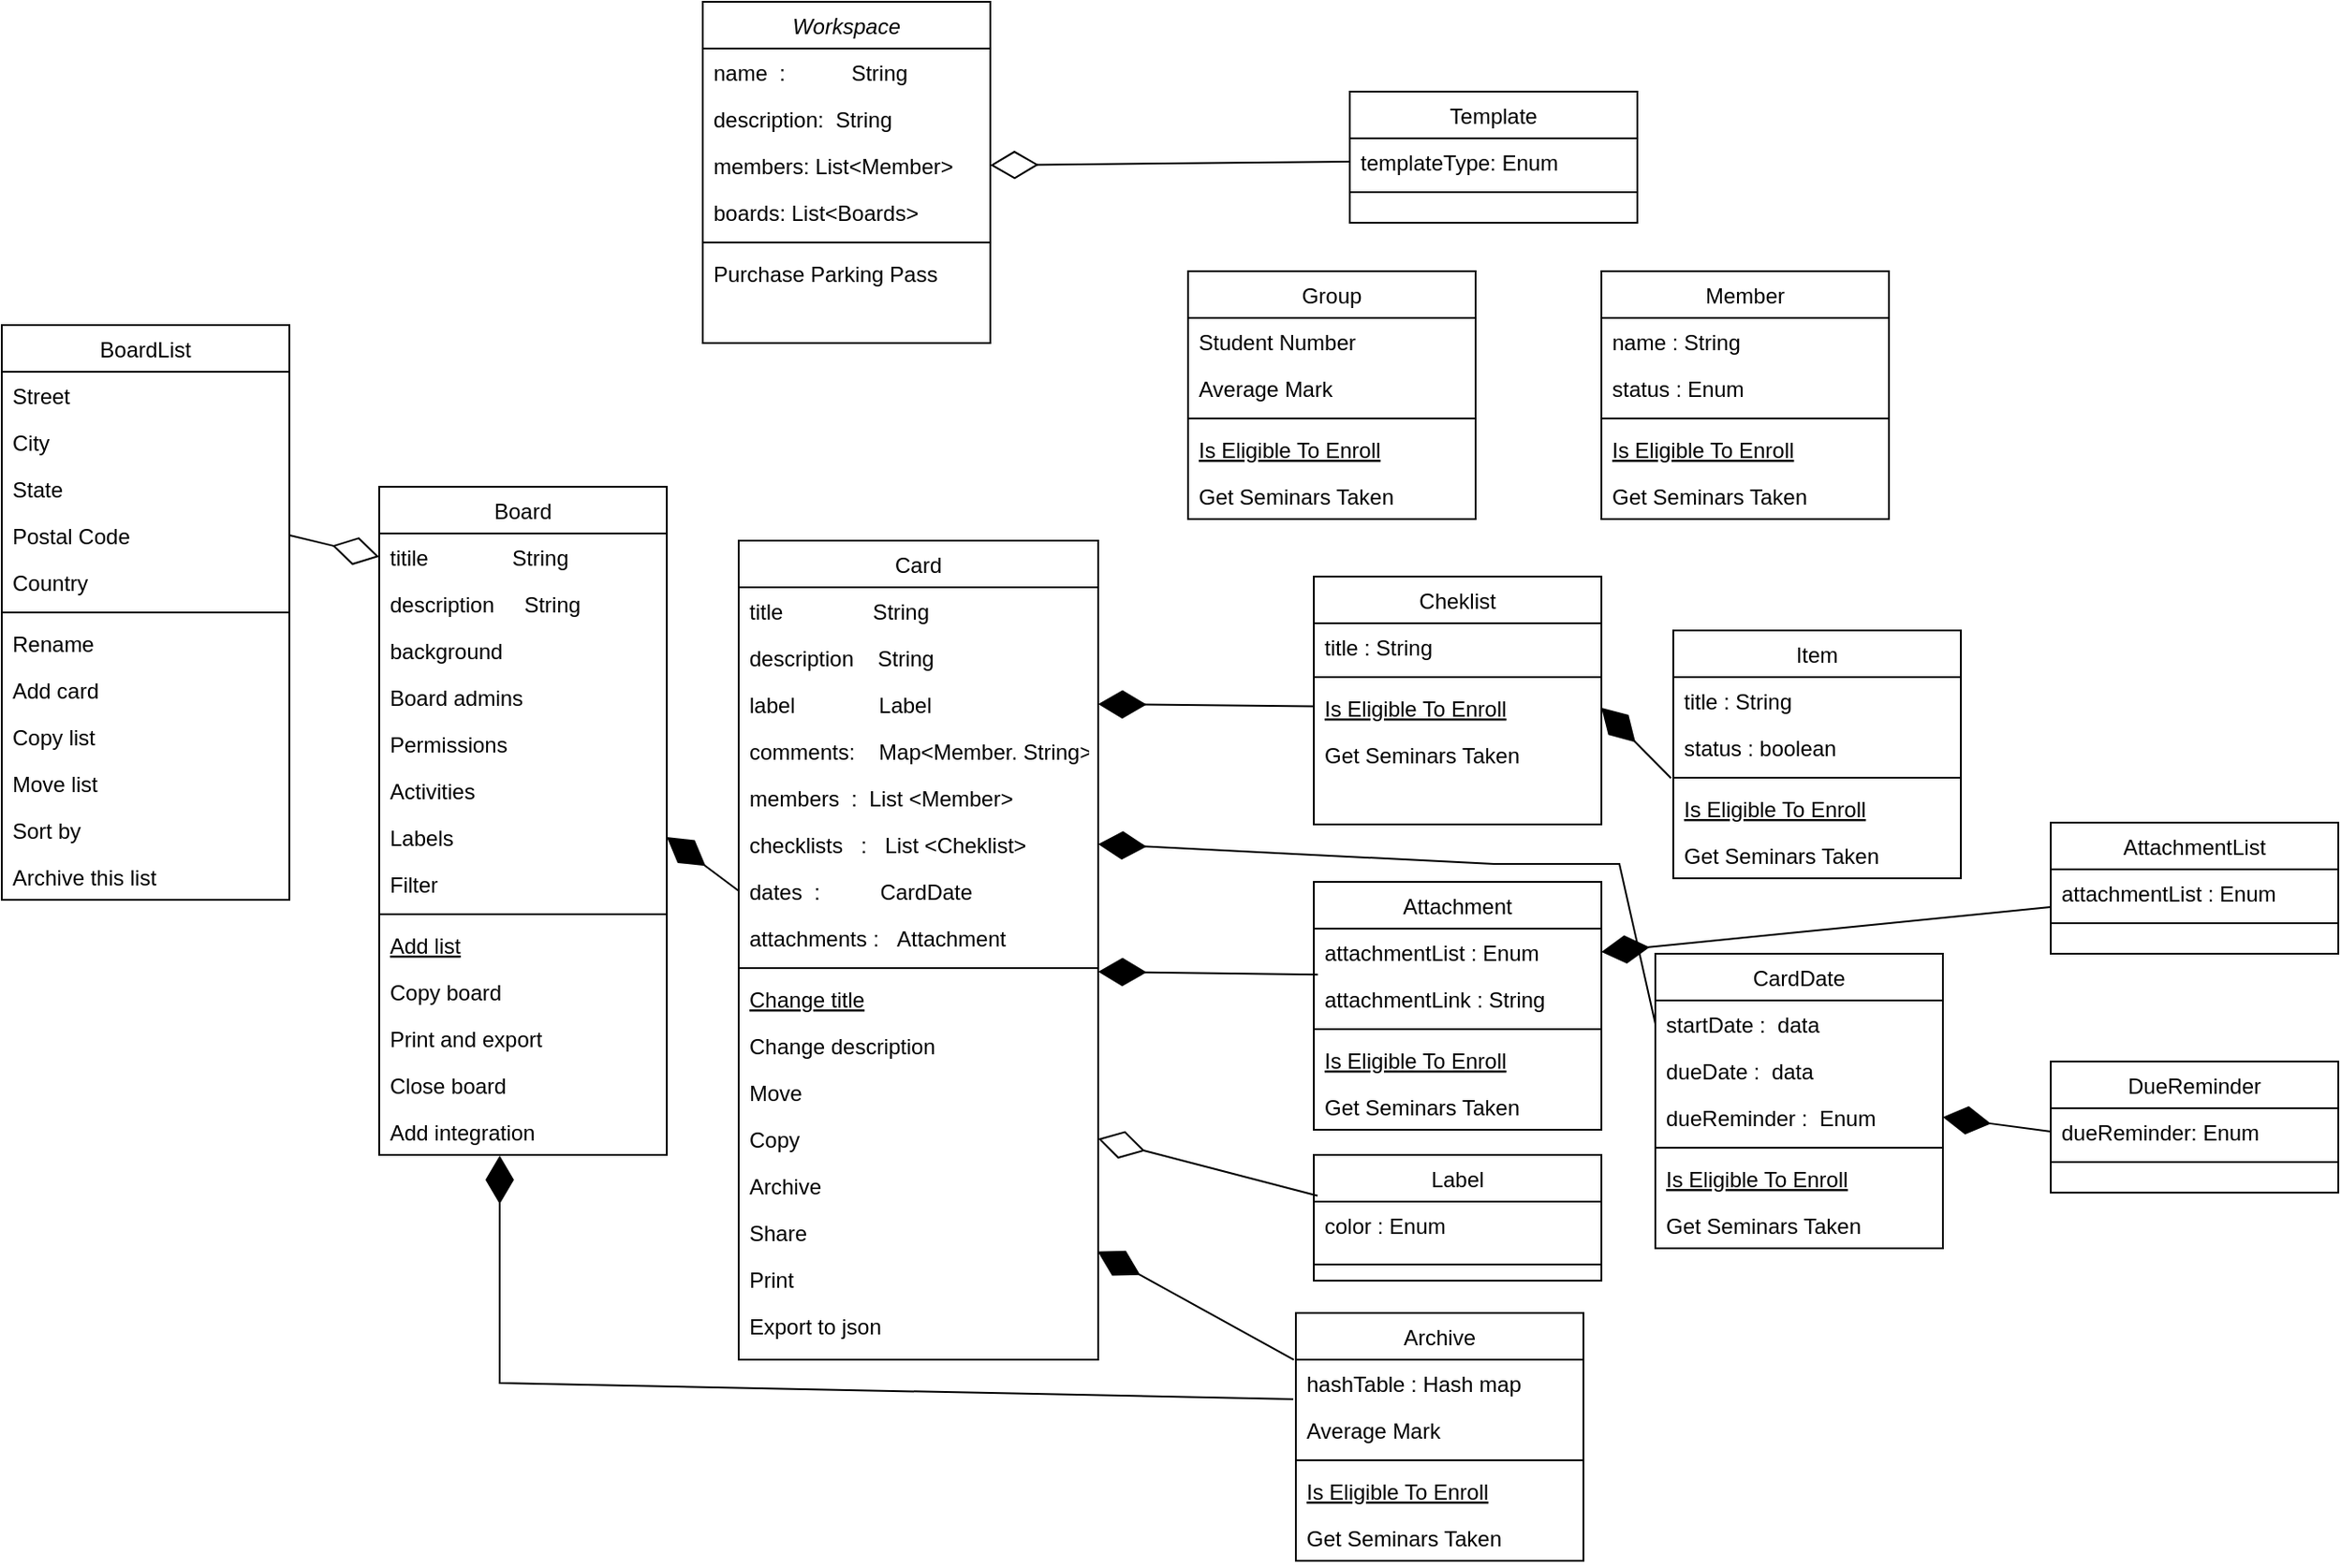 <mxfile version="15.8.8" type="device"><diagram id="C5RBs43oDa-KdzZeNtuy" name="Page-1"><mxGraphModel dx="1973" dy="1897" grid="1" gridSize="10" guides="1" tooltips="1" connect="1" arrows="1" fold="1" page="1" pageScale="1" pageWidth="827" pageHeight="1169" math="0" shadow="0"><root><mxCell id="WIyWlLk6GJQsqaUBKTNV-0"/><mxCell id="WIyWlLk6GJQsqaUBKTNV-1" parent="WIyWlLk6GJQsqaUBKTNV-0"/><mxCell id="zkfFHV4jXpPFQw0GAbJ--0" value="Workspace" style="swimlane;fontStyle=2;align=center;verticalAlign=top;childLayout=stackLayout;horizontal=1;startSize=26;horizontalStack=0;resizeParent=1;resizeLast=0;collapsible=1;marginBottom=0;rounded=0;shadow=0;strokeWidth=1;" parent="WIyWlLk6GJQsqaUBKTNV-1" vertex="1"><mxGeometry x="20" y="-390" width="160" height="190" as="geometry"><mxRectangle x="230" y="140" width="160" height="26" as="alternateBounds"/></mxGeometry></mxCell><mxCell id="zkfFHV4jXpPFQw0GAbJ--1" value="name  :           String" style="text;align=left;verticalAlign=top;spacingLeft=4;spacingRight=4;overflow=hidden;rotatable=0;points=[[0,0.5],[1,0.5]];portConstraint=eastwest;" parent="zkfFHV4jXpPFQw0GAbJ--0" vertex="1"><mxGeometry y="26" width="160" height="26" as="geometry"/></mxCell><mxCell id="zkfFHV4jXpPFQw0GAbJ--3" value="description:  String" style="text;align=left;verticalAlign=top;spacingLeft=4;spacingRight=4;overflow=hidden;rotatable=0;points=[[0,0.5],[1,0.5]];portConstraint=eastwest;rounded=0;shadow=0;html=0;" parent="zkfFHV4jXpPFQw0GAbJ--0" vertex="1"><mxGeometry y="52" width="160" height="26" as="geometry"/></mxCell><mxCell id="iamJyfpyjTkRR9Jg7SZV-0" value="members: List&lt;Member&gt;" style="text;align=left;verticalAlign=top;spacingLeft=4;spacingRight=4;overflow=hidden;rotatable=0;points=[[0,0.5],[1,0.5]];portConstraint=eastwest;rounded=0;shadow=0;html=0;" vertex="1" parent="zkfFHV4jXpPFQw0GAbJ--0"><mxGeometry y="78" width="160" height="26" as="geometry"/></mxCell><mxCell id="iamJyfpyjTkRR9Jg7SZV-98" value="boards: List&lt;Boards&gt;" style="text;align=left;verticalAlign=top;spacingLeft=4;spacingRight=4;overflow=hidden;rotatable=0;points=[[0,0.5],[1,0.5]];portConstraint=eastwest;rounded=0;shadow=0;html=0;" vertex="1" parent="zkfFHV4jXpPFQw0GAbJ--0"><mxGeometry y="104" width="160" height="26" as="geometry"/></mxCell><mxCell id="zkfFHV4jXpPFQw0GAbJ--4" value="" style="line;html=1;strokeWidth=1;align=left;verticalAlign=middle;spacingTop=-1;spacingLeft=3;spacingRight=3;rotatable=0;labelPosition=right;points=[];portConstraint=eastwest;" parent="zkfFHV4jXpPFQw0GAbJ--0" vertex="1"><mxGeometry y="130" width="160" height="8" as="geometry"/></mxCell><mxCell id="zkfFHV4jXpPFQw0GAbJ--5" value="Purchase Parking Pass" style="text;align=left;verticalAlign=top;spacingLeft=4;spacingRight=4;overflow=hidden;rotatable=0;points=[[0,0.5],[1,0.5]];portConstraint=eastwest;" parent="zkfFHV4jXpPFQw0GAbJ--0" vertex="1"><mxGeometry y="138" width="160" height="26" as="geometry"/></mxCell><mxCell id="zkfFHV4jXpPFQw0GAbJ--6" value="Board" style="swimlane;fontStyle=0;align=center;verticalAlign=top;childLayout=stackLayout;horizontal=1;startSize=26;horizontalStack=0;resizeParent=1;resizeLast=0;collapsible=1;marginBottom=0;rounded=0;shadow=0;strokeWidth=1;" parent="WIyWlLk6GJQsqaUBKTNV-1" vertex="1"><mxGeometry x="-160" y="-120" width="160" height="372" as="geometry"><mxRectangle x="130" y="380" width="160" height="26" as="alternateBounds"/></mxGeometry></mxCell><mxCell id="zkfFHV4jXpPFQw0GAbJ--7" value="titile              String" style="text;align=left;verticalAlign=top;spacingLeft=4;spacingRight=4;overflow=hidden;rotatable=0;points=[[0,0.5],[1,0.5]];portConstraint=eastwest;" parent="zkfFHV4jXpPFQw0GAbJ--6" vertex="1"><mxGeometry y="26" width="160" height="26" as="geometry"/></mxCell><mxCell id="zkfFHV4jXpPFQw0GAbJ--8" value="description     String " style="text;align=left;verticalAlign=top;spacingLeft=4;spacingRight=4;overflow=hidden;rotatable=0;points=[[0,0.5],[1,0.5]];portConstraint=eastwest;rounded=0;shadow=0;html=0;" parent="zkfFHV4jXpPFQw0GAbJ--6" vertex="1"><mxGeometry y="52" width="160" height="26" as="geometry"/></mxCell><mxCell id="iamJyfpyjTkRR9Jg7SZV-56" value="background" style="text;align=left;verticalAlign=top;spacingLeft=4;spacingRight=4;overflow=hidden;rotatable=0;points=[[0,0.5],[1,0.5]];portConstraint=eastwest;rounded=0;shadow=0;html=0;" vertex="1" parent="zkfFHV4jXpPFQw0GAbJ--6"><mxGeometry y="78" width="160" height="26" as="geometry"/></mxCell><mxCell id="iamJyfpyjTkRR9Jg7SZV-57" value="Board admins" style="text;align=left;verticalAlign=top;spacingLeft=4;spacingRight=4;overflow=hidden;rotatable=0;points=[[0,0.5],[1,0.5]];portConstraint=eastwest;rounded=0;shadow=0;html=0;" vertex="1" parent="zkfFHV4jXpPFQw0GAbJ--6"><mxGeometry y="104" width="160" height="26" as="geometry"/></mxCell><mxCell id="iamJyfpyjTkRR9Jg7SZV-58" value="Permissions" style="text;align=left;verticalAlign=top;spacingLeft=4;spacingRight=4;overflow=hidden;rotatable=0;points=[[0,0.5],[1,0.5]];portConstraint=eastwest;rounded=0;shadow=0;html=0;" vertex="1" parent="zkfFHV4jXpPFQw0GAbJ--6"><mxGeometry y="130" width="160" height="26" as="geometry"/></mxCell><mxCell id="iamJyfpyjTkRR9Jg7SZV-59" value="Activities" style="text;align=left;verticalAlign=top;spacingLeft=4;spacingRight=4;overflow=hidden;rotatable=0;points=[[0,0.5],[1,0.5]];portConstraint=eastwest;rounded=0;shadow=0;html=0;" vertex="1" parent="zkfFHV4jXpPFQw0GAbJ--6"><mxGeometry y="156" width="160" height="26" as="geometry"/></mxCell><mxCell id="iamJyfpyjTkRR9Jg7SZV-60" value="Labels" style="text;align=left;verticalAlign=top;spacingLeft=4;spacingRight=4;overflow=hidden;rotatable=0;points=[[0,0.5],[1,0.5]];portConstraint=eastwest;rounded=0;shadow=0;html=0;" vertex="1" parent="zkfFHV4jXpPFQw0GAbJ--6"><mxGeometry y="182" width="160" height="26" as="geometry"/></mxCell><mxCell id="iamJyfpyjTkRR9Jg7SZV-61" value="Filter" style="text;align=left;verticalAlign=top;spacingLeft=4;spacingRight=4;overflow=hidden;rotatable=0;points=[[0,0.5],[1,0.5]];portConstraint=eastwest;rounded=0;shadow=0;html=0;" vertex="1" parent="zkfFHV4jXpPFQw0GAbJ--6"><mxGeometry y="208" width="160" height="26" as="geometry"/></mxCell><mxCell id="zkfFHV4jXpPFQw0GAbJ--9" value="" style="line;html=1;strokeWidth=1;align=left;verticalAlign=middle;spacingTop=-1;spacingLeft=3;spacingRight=3;rotatable=0;labelPosition=right;points=[];portConstraint=eastwest;" parent="zkfFHV4jXpPFQw0GAbJ--6" vertex="1"><mxGeometry y="234" width="160" height="8" as="geometry"/></mxCell><mxCell id="zkfFHV4jXpPFQw0GAbJ--10" value="Add list" style="text;align=left;verticalAlign=top;spacingLeft=4;spacingRight=4;overflow=hidden;rotatable=0;points=[[0,0.5],[1,0.5]];portConstraint=eastwest;fontStyle=4" parent="zkfFHV4jXpPFQw0GAbJ--6" vertex="1"><mxGeometry y="242" width="160" height="26" as="geometry"/></mxCell><mxCell id="zkfFHV4jXpPFQw0GAbJ--11" value="Copy board" style="text;align=left;verticalAlign=top;spacingLeft=4;spacingRight=4;overflow=hidden;rotatable=0;points=[[0,0.5],[1,0.5]];portConstraint=eastwest;" parent="zkfFHV4jXpPFQw0GAbJ--6" vertex="1"><mxGeometry y="268" width="160" height="26" as="geometry"/></mxCell><mxCell id="iamJyfpyjTkRR9Jg7SZV-62" value="Print and export" style="text;align=left;verticalAlign=top;spacingLeft=4;spacingRight=4;overflow=hidden;rotatable=0;points=[[0,0.5],[1,0.5]];portConstraint=eastwest;" vertex="1" parent="zkfFHV4jXpPFQw0GAbJ--6"><mxGeometry y="294" width="160" height="26" as="geometry"/></mxCell><mxCell id="iamJyfpyjTkRR9Jg7SZV-63" value="Close board" style="text;align=left;verticalAlign=top;spacingLeft=4;spacingRight=4;overflow=hidden;rotatable=0;points=[[0,0.5],[1,0.5]];portConstraint=eastwest;" vertex="1" parent="zkfFHV4jXpPFQw0GAbJ--6"><mxGeometry y="320" width="160" height="26" as="geometry"/></mxCell><mxCell id="iamJyfpyjTkRR9Jg7SZV-64" value="Add integration" style="text;align=left;verticalAlign=top;spacingLeft=4;spacingRight=4;overflow=hidden;rotatable=0;points=[[0,0.5],[1,0.5]];portConstraint=eastwest;" vertex="1" parent="zkfFHV4jXpPFQw0GAbJ--6"><mxGeometry y="346" width="160" height="26" as="geometry"/></mxCell><mxCell id="zkfFHV4jXpPFQw0GAbJ--17" value="BoardList" style="swimlane;fontStyle=0;align=center;verticalAlign=top;childLayout=stackLayout;horizontal=1;startSize=26;horizontalStack=0;resizeParent=1;resizeLast=0;collapsible=1;marginBottom=0;rounded=0;shadow=0;strokeWidth=1;" parent="WIyWlLk6GJQsqaUBKTNV-1" vertex="1"><mxGeometry x="-370" y="-210" width="160" height="320" as="geometry"><mxRectangle x="550" y="140" width="160" height="26" as="alternateBounds"/></mxGeometry></mxCell><mxCell id="zkfFHV4jXpPFQw0GAbJ--18" value="Street      " style="text;align=left;verticalAlign=top;spacingLeft=4;spacingRight=4;overflow=hidden;rotatable=0;points=[[0,0.5],[1,0.5]];portConstraint=eastwest;" parent="zkfFHV4jXpPFQw0GAbJ--17" vertex="1"><mxGeometry y="26" width="160" height="26" as="geometry"/></mxCell><mxCell id="zkfFHV4jXpPFQw0GAbJ--19" value="City" style="text;align=left;verticalAlign=top;spacingLeft=4;spacingRight=4;overflow=hidden;rotatable=0;points=[[0,0.5],[1,0.5]];portConstraint=eastwest;rounded=0;shadow=0;html=0;" parent="zkfFHV4jXpPFQw0GAbJ--17" vertex="1"><mxGeometry y="52" width="160" height="26" as="geometry"/></mxCell><mxCell id="zkfFHV4jXpPFQw0GAbJ--20" value="State" style="text;align=left;verticalAlign=top;spacingLeft=4;spacingRight=4;overflow=hidden;rotatable=0;points=[[0,0.5],[1,0.5]];portConstraint=eastwest;rounded=0;shadow=0;html=0;" parent="zkfFHV4jXpPFQw0GAbJ--17" vertex="1"><mxGeometry y="78" width="160" height="26" as="geometry"/></mxCell><mxCell id="zkfFHV4jXpPFQw0GAbJ--21" value="Postal Code" style="text;align=left;verticalAlign=top;spacingLeft=4;spacingRight=4;overflow=hidden;rotatable=0;points=[[0,0.5],[1,0.5]];portConstraint=eastwest;rounded=0;shadow=0;html=0;" parent="zkfFHV4jXpPFQw0GAbJ--17" vertex="1"><mxGeometry y="104" width="160" height="26" as="geometry"/></mxCell><mxCell id="zkfFHV4jXpPFQw0GAbJ--22" value="Country" style="text;align=left;verticalAlign=top;spacingLeft=4;spacingRight=4;overflow=hidden;rotatable=0;points=[[0,0.5],[1,0.5]];portConstraint=eastwest;rounded=0;shadow=0;html=0;" parent="zkfFHV4jXpPFQw0GAbJ--17" vertex="1"><mxGeometry y="130" width="160" height="26" as="geometry"/></mxCell><mxCell id="zkfFHV4jXpPFQw0GAbJ--23" value="" style="line;html=1;strokeWidth=1;align=left;verticalAlign=middle;spacingTop=-1;spacingLeft=3;spacingRight=3;rotatable=0;labelPosition=right;points=[];portConstraint=eastwest;" parent="zkfFHV4jXpPFQw0GAbJ--17" vertex="1"><mxGeometry y="156" width="160" height="8" as="geometry"/></mxCell><mxCell id="zkfFHV4jXpPFQw0GAbJ--24" value="Rename" style="text;align=left;verticalAlign=top;spacingLeft=4;spacingRight=4;overflow=hidden;rotatable=0;points=[[0,0.5],[1,0.5]];portConstraint=eastwest;" parent="zkfFHV4jXpPFQw0GAbJ--17" vertex="1"><mxGeometry y="164" width="160" height="26" as="geometry"/></mxCell><mxCell id="zkfFHV4jXpPFQw0GAbJ--25" value="Add card" style="text;align=left;verticalAlign=top;spacingLeft=4;spacingRight=4;overflow=hidden;rotatable=0;points=[[0,0.5],[1,0.5]];portConstraint=eastwest;" parent="zkfFHV4jXpPFQw0GAbJ--17" vertex="1"><mxGeometry y="190" width="160" height="26" as="geometry"/></mxCell><mxCell id="iamJyfpyjTkRR9Jg7SZV-68" value="Copy list" style="text;align=left;verticalAlign=top;spacingLeft=4;spacingRight=4;overflow=hidden;rotatable=0;points=[[0,0.5],[1,0.5]];portConstraint=eastwest;" vertex="1" parent="zkfFHV4jXpPFQw0GAbJ--17"><mxGeometry y="216" width="160" height="26" as="geometry"/></mxCell><mxCell id="iamJyfpyjTkRR9Jg7SZV-69" value="Move list" style="text;align=left;verticalAlign=top;spacingLeft=4;spacingRight=4;overflow=hidden;rotatable=0;points=[[0,0.5],[1,0.5]];portConstraint=eastwest;" vertex="1" parent="zkfFHV4jXpPFQw0GAbJ--17"><mxGeometry y="242" width="160" height="26" as="geometry"/></mxCell><mxCell id="iamJyfpyjTkRR9Jg7SZV-70" value="Sort by" style="text;align=left;verticalAlign=top;spacingLeft=4;spacingRight=4;overflow=hidden;rotatable=0;points=[[0,0.5],[1,0.5]];portConstraint=eastwest;" vertex="1" parent="zkfFHV4jXpPFQw0GAbJ--17"><mxGeometry y="268" width="160" height="26" as="geometry"/></mxCell><mxCell id="iamJyfpyjTkRR9Jg7SZV-71" value="Archive this list" style="text;align=left;verticalAlign=top;spacingLeft=4;spacingRight=4;overflow=hidden;rotatable=0;points=[[0,0.5],[1,0.5]];portConstraint=eastwest;" vertex="1" parent="zkfFHV4jXpPFQw0GAbJ--17"><mxGeometry y="294" width="160" height="26" as="geometry"/></mxCell><mxCell id="iamJyfpyjTkRR9Jg7SZV-2" value="Card" style="swimlane;fontStyle=0;align=center;verticalAlign=top;childLayout=stackLayout;horizontal=1;startSize=26;horizontalStack=0;resizeParent=1;resizeLast=0;collapsible=1;marginBottom=0;rounded=0;shadow=0;strokeWidth=1;" vertex="1" parent="WIyWlLk6GJQsqaUBKTNV-1"><mxGeometry x="40" y="-90" width="200" height="456" as="geometry"><mxRectangle x="130" y="380" width="160" height="26" as="alternateBounds"/></mxGeometry></mxCell><mxCell id="iamJyfpyjTkRR9Jg7SZV-3" value="title               String" style="text;align=left;verticalAlign=top;spacingLeft=4;spacingRight=4;overflow=hidden;rotatable=0;points=[[0,0.5],[1,0.5]];portConstraint=eastwest;" vertex="1" parent="iamJyfpyjTkRR9Jg7SZV-2"><mxGeometry y="26" width="200" height="26" as="geometry"/></mxCell><mxCell id="iamJyfpyjTkRR9Jg7SZV-4" value="description    String" style="text;align=left;verticalAlign=top;spacingLeft=4;spacingRight=4;overflow=hidden;rotatable=0;points=[[0,0.5],[1,0.5]];portConstraint=eastwest;rounded=0;shadow=0;html=0;" vertex="1" parent="iamJyfpyjTkRR9Jg7SZV-2"><mxGeometry y="52" width="200" height="26" as="geometry"/></mxCell><mxCell id="iamJyfpyjTkRR9Jg7SZV-72" value="label              Label" style="text;align=left;verticalAlign=top;spacingLeft=4;spacingRight=4;overflow=hidden;rotatable=0;points=[[0,0.5],[1,0.5]];portConstraint=eastwest;rounded=0;shadow=0;html=0;" vertex="1" parent="iamJyfpyjTkRR9Jg7SZV-2"><mxGeometry y="78" width="200" height="26" as="geometry"/></mxCell><mxCell id="iamJyfpyjTkRR9Jg7SZV-73" value="comments:    Map&lt;Member. String&gt;" style="text;align=left;verticalAlign=top;spacingLeft=4;spacingRight=4;overflow=hidden;rotatable=0;points=[[0,0.5],[1,0.5]];portConstraint=eastwest;rounded=0;shadow=0;html=0;" vertex="1" parent="iamJyfpyjTkRR9Jg7SZV-2"><mxGeometry y="104" width="200" height="26" as="geometry"/></mxCell><mxCell id="iamJyfpyjTkRR9Jg7SZV-74" value="members  :  List &lt;Member&gt;  " style="text;align=left;verticalAlign=top;spacingLeft=4;spacingRight=4;overflow=hidden;rotatable=0;points=[[0,0.5],[1,0.5]];portConstraint=eastwest;rounded=0;shadow=0;html=0;" vertex="1" parent="iamJyfpyjTkRR9Jg7SZV-2"><mxGeometry y="130" width="200" height="26" as="geometry"/></mxCell><mxCell id="iamJyfpyjTkRR9Jg7SZV-75" value="checklists   :   List &lt;Cheklist&gt;" style="text;align=left;verticalAlign=top;spacingLeft=4;spacingRight=4;overflow=hidden;rotatable=0;points=[[0,0.5],[1,0.5]];portConstraint=eastwest;rounded=0;shadow=0;html=0;" vertex="1" parent="iamJyfpyjTkRR9Jg7SZV-2"><mxGeometry y="156" width="200" height="26" as="geometry"/></mxCell><mxCell id="iamJyfpyjTkRR9Jg7SZV-76" value="dates  :          CardDate" style="text;align=left;verticalAlign=top;spacingLeft=4;spacingRight=4;overflow=hidden;rotatable=0;points=[[0,0.5],[1,0.5]];portConstraint=eastwest;rounded=0;shadow=0;html=0;" vertex="1" parent="iamJyfpyjTkRR9Jg7SZV-2"><mxGeometry y="182" width="200" height="26" as="geometry"/></mxCell><mxCell id="iamJyfpyjTkRR9Jg7SZV-125" value="attachments :   Attachment" style="text;align=left;verticalAlign=top;spacingLeft=4;spacingRight=4;overflow=hidden;rotatable=0;points=[[0,0.5],[1,0.5]];portConstraint=eastwest;rounded=0;shadow=0;html=0;" vertex="1" parent="iamJyfpyjTkRR9Jg7SZV-2"><mxGeometry y="208" width="200" height="26" as="geometry"/></mxCell><mxCell id="iamJyfpyjTkRR9Jg7SZV-5" value="" style="line;html=1;strokeWidth=1;align=left;verticalAlign=middle;spacingTop=-1;spacingLeft=3;spacingRight=3;rotatable=0;labelPosition=right;points=[];portConstraint=eastwest;" vertex="1" parent="iamJyfpyjTkRR9Jg7SZV-2"><mxGeometry y="234" width="200" height="8" as="geometry"/></mxCell><mxCell id="iamJyfpyjTkRR9Jg7SZV-6" value="Change title" style="text;align=left;verticalAlign=top;spacingLeft=4;spacingRight=4;overflow=hidden;rotatable=0;points=[[0,0.5],[1,0.5]];portConstraint=eastwest;fontStyle=4" vertex="1" parent="iamJyfpyjTkRR9Jg7SZV-2"><mxGeometry y="242" width="200" height="26" as="geometry"/></mxCell><mxCell id="iamJyfpyjTkRR9Jg7SZV-7" value="Change description" style="text;align=left;verticalAlign=top;spacingLeft=4;spacingRight=4;overflow=hidden;rotatable=0;points=[[0,0.5],[1,0.5]];portConstraint=eastwest;" vertex="1" parent="iamJyfpyjTkRR9Jg7SZV-2"><mxGeometry y="268" width="200" height="26" as="geometry"/></mxCell><mxCell id="iamJyfpyjTkRR9Jg7SZV-87" value="Move" style="text;align=left;verticalAlign=top;spacingLeft=4;spacingRight=4;overflow=hidden;rotatable=0;points=[[0,0.5],[1,0.5]];portConstraint=eastwest;" vertex="1" parent="iamJyfpyjTkRR9Jg7SZV-2"><mxGeometry y="294" width="200" height="26" as="geometry"/></mxCell><mxCell id="iamJyfpyjTkRR9Jg7SZV-88" value="Copy " style="text;align=left;verticalAlign=top;spacingLeft=4;spacingRight=4;overflow=hidden;rotatable=0;points=[[0,0.5],[1,0.5]];portConstraint=eastwest;" vertex="1" parent="iamJyfpyjTkRR9Jg7SZV-2"><mxGeometry y="320" width="200" height="26" as="geometry"/></mxCell><mxCell id="iamJyfpyjTkRR9Jg7SZV-89" value="Archive " style="text;align=left;verticalAlign=top;spacingLeft=4;spacingRight=4;overflow=hidden;rotatable=0;points=[[0,0.5],[1,0.5]];portConstraint=eastwest;" vertex="1" parent="iamJyfpyjTkRR9Jg7SZV-2"><mxGeometry y="346" width="200" height="26" as="geometry"/></mxCell><mxCell id="iamJyfpyjTkRR9Jg7SZV-90" value="Share " style="text;align=left;verticalAlign=top;spacingLeft=4;spacingRight=4;overflow=hidden;rotatable=0;points=[[0,0.5],[1,0.5]];portConstraint=eastwest;" vertex="1" parent="iamJyfpyjTkRR9Jg7SZV-2"><mxGeometry y="372" width="200" height="26" as="geometry"/></mxCell><mxCell id="iamJyfpyjTkRR9Jg7SZV-91" value="Print" style="text;align=left;verticalAlign=top;spacingLeft=4;spacingRight=4;overflow=hidden;rotatable=0;points=[[0,0.5],[1,0.5]];portConstraint=eastwest;" vertex="1" parent="iamJyfpyjTkRR9Jg7SZV-2"><mxGeometry y="398" width="200" height="26" as="geometry"/></mxCell><mxCell id="iamJyfpyjTkRR9Jg7SZV-93" value="Export to json" style="text;align=left;verticalAlign=top;spacingLeft=4;spacingRight=4;overflow=hidden;rotatable=0;points=[[0,0.5],[1,0.5]];portConstraint=eastwest;" vertex="1" parent="iamJyfpyjTkRR9Jg7SZV-2"><mxGeometry y="424" width="200" height="32" as="geometry"/></mxCell><mxCell id="iamJyfpyjTkRR9Jg7SZV-8" value="Member" style="swimlane;fontStyle=0;align=center;verticalAlign=top;childLayout=stackLayout;horizontal=1;startSize=26;horizontalStack=0;resizeParent=1;resizeLast=0;collapsible=1;marginBottom=0;rounded=0;shadow=0;strokeWidth=1;" vertex="1" parent="WIyWlLk6GJQsqaUBKTNV-1"><mxGeometry x="520" y="-240" width="160" height="138" as="geometry"><mxRectangle x="130" y="380" width="160" height="26" as="alternateBounds"/></mxGeometry></mxCell><mxCell id="iamJyfpyjTkRR9Jg7SZV-9" value="name : String" style="text;align=left;verticalAlign=top;spacingLeft=4;spacingRight=4;overflow=hidden;rotatable=0;points=[[0,0.5],[1,0.5]];portConstraint=eastwest;" vertex="1" parent="iamJyfpyjTkRR9Jg7SZV-8"><mxGeometry y="26" width="160" height="26" as="geometry"/></mxCell><mxCell id="iamJyfpyjTkRR9Jg7SZV-10" value="status : Enum" style="text;align=left;verticalAlign=top;spacingLeft=4;spacingRight=4;overflow=hidden;rotatable=0;points=[[0,0.5],[1,0.5]];portConstraint=eastwest;rounded=0;shadow=0;html=0;" vertex="1" parent="iamJyfpyjTkRR9Jg7SZV-8"><mxGeometry y="52" width="160" height="26" as="geometry"/></mxCell><mxCell id="iamJyfpyjTkRR9Jg7SZV-11" value="" style="line;html=1;strokeWidth=1;align=left;verticalAlign=middle;spacingTop=-1;spacingLeft=3;spacingRight=3;rotatable=0;labelPosition=right;points=[];portConstraint=eastwest;" vertex="1" parent="iamJyfpyjTkRR9Jg7SZV-8"><mxGeometry y="78" width="160" height="8" as="geometry"/></mxCell><mxCell id="iamJyfpyjTkRR9Jg7SZV-12" value="Is Eligible To Enroll" style="text;align=left;verticalAlign=top;spacingLeft=4;spacingRight=4;overflow=hidden;rotatable=0;points=[[0,0.5],[1,0.5]];portConstraint=eastwest;fontStyle=4" vertex="1" parent="iamJyfpyjTkRR9Jg7SZV-8"><mxGeometry y="86" width="160" height="26" as="geometry"/></mxCell><mxCell id="iamJyfpyjTkRR9Jg7SZV-13" value="Get Seminars Taken" style="text;align=left;verticalAlign=top;spacingLeft=4;spacingRight=4;overflow=hidden;rotatable=0;points=[[0,0.5],[1,0.5]];portConstraint=eastwest;" vertex="1" parent="iamJyfpyjTkRR9Jg7SZV-8"><mxGeometry y="112" width="160" height="26" as="geometry"/></mxCell><mxCell id="iamJyfpyjTkRR9Jg7SZV-14" value="Group" style="swimlane;fontStyle=0;align=center;verticalAlign=top;childLayout=stackLayout;horizontal=1;startSize=26;horizontalStack=0;resizeParent=1;resizeLast=0;collapsible=1;marginBottom=0;rounded=0;shadow=0;strokeWidth=1;" vertex="1" parent="WIyWlLk6GJQsqaUBKTNV-1"><mxGeometry x="290" y="-240" width="160" height="138" as="geometry"><mxRectangle x="130" y="380" width="160" height="26" as="alternateBounds"/></mxGeometry></mxCell><mxCell id="iamJyfpyjTkRR9Jg7SZV-15" value="Student Number" style="text;align=left;verticalAlign=top;spacingLeft=4;spacingRight=4;overflow=hidden;rotatable=0;points=[[0,0.5],[1,0.5]];portConstraint=eastwest;" vertex="1" parent="iamJyfpyjTkRR9Jg7SZV-14"><mxGeometry y="26" width="160" height="26" as="geometry"/></mxCell><mxCell id="iamJyfpyjTkRR9Jg7SZV-16" value="Average Mark" style="text;align=left;verticalAlign=top;spacingLeft=4;spacingRight=4;overflow=hidden;rotatable=0;points=[[0,0.5],[1,0.5]];portConstraint=eastwest;rounded=0;shadow=0;html=0;" vertex="1" parent="iamJyfpyjTkRR9Jg7SZV-14"><mxGeometry y="52" width="160" height="26" as="geometry"/></mxCell><mxCell id="iamJyfpyjTkRR9Jg7SZV-17" value="" style="line;html=1;strokeWidth=1;align=left;verticalAlign=middle;spacingTop=-1;spacingLeft=3;spacingRight=3;rotatable=0;labelPosition=right;points=[];portConstraint=eastwest;" vertex="1" parent="iamJyfpyjTkRR9Jg7SZV-14"><mxGeometry y="78" width="160" height="8" as="geometry"/></mxCell><mxCell id="iamJyfpyjTkRR9Jg7SZV-18" value="Is Eligible To Enroll" style="text;align=left;verticalAlign=top;spacingLeft=4;spacingRight=4;overflow=hidden;rotatable=0;points=[[0,0.5],[1,0.5]];portConstraint=eastwest;fontStyle=4" vertex="1" parent="iamJyfpyjTkRR9Jg7SZV-14"><mxGeometry y="86" width="160" height="26" as="geometry"/></mxCell><mxCell id="iamJyfpyjTkRR9Jg7SZV-19" value="Get Seminars Taken" style="text;align=left;verticalAlign=top;spacingLeft=4;spacingRight=4;overflow=hidden;rotatable=0;points=[[0,0.5],[1,0.5]];portConstraint=eastwest;" vertex="1" parent="iamJyfpyjTkRR9Jg7SZV-14"><mxGeometry y="112" width="160" height="26" as="geometry"/></mxCell><mxCell id="iamJyfpyjTkRR9Jg7SZV-26" value="Attachment" style="swimlane;fontStyle=0;align=center;verticalAlign=top;childLayout=stackLayout;horizontal=1;startSize=26;horizontalStack=0;resizeParent=1;resizeLast=0;collapsible=1;marginBottom=0;rounded=0;shadow=0;strokeWidth=1;" vertex="1" parent="WIyWlLk6GJQsqaUBKTNV-1"><mxGeometry x="360" y="100" width="160" height="138" as="geometry"><mxRectangle x="130" y="380" width="160" height="26" as="alternateBounds"/></mxGeometry></mxCell><mxCell id="iamJyfpyjTkRR9Jg7SZV-27" value="attachmentList : Enum" style="text;align=left;verticalAlign=top;spacingLeft=4;spacingRight=4;overflow=hidden;rotatable=0;points=[[0,0.5],[1,0.5]];portConstraint=eastwest;" vertex="1" parent="iamJyfpyjTkRR9Jg7SZV-26"><mxGeometry y="26" width="160" height="26" as="geometry"/></mxCell><mxCell id="iamJyfpyjTkRR9Jg7SZV-28" value="attachmentLink : String" style="text;align=left;verticalAlign=top;spacingLeft=4;spacingRight=4;overflow=hidden;rotatable=0;points=[[0,0.5],[1,0.5]];portConstraint=eastwest;rounded=0;shadow=0;html=0;" vertex="1" parent="iamJyfpyjTkRR9Jg7SZV-26"><mxGeometry y="52" width="160" height="26" as="geometry"/></mxCell><mxCell id="iamJyfpyjTkRR9Jg7SZV-29" value="" style="line;html=1;strokeWidth=1;align=left;verticalAlign=middle;spacingTop=-1;spacingLeft=3;spacingRight=3;rotatable=0;labelPosition=right;points=[];portConstraint=eastwest;" vertex="1" parent="iamJyfpyjTkRR9Jg7SZV-26"><mxGeometry y="78" width="160" height="8" as="geometry"/></mxCell><mxCell id="iamJyfpyjTkRR9Jg7SZV-30" value="Is Eligible To Enroll" style="text;align=left;verticalAlign=top;spacingLeft=4;spacingRight=4;overflow=hidden;rotatable=0;points=[[0,0.5],[1,0.5]];portConstraint=eastwest;fontStyle=4" vertex="1" parent="iamJyfpyjTkRR9Jg7SZV-26"><mxGeometry y="86" width="160" height="26" as="geometry"/></mxCell><mxCell id="iamJyfpyjTkRR9Jg7SZV-31" value="Get Seminars Taken" style="text;align=left;verticalAlign=top;spacingLeft=4;spacingRight=4;overflow=hidden;rotatable=0;points=[[0,0.5],[1,0.5]];portConstraint=eastwest;" vertex="1" parent="iamJyfpyjTkRR9Jg7SZV-26"><mxGeometry y="112" width="160" height="26" as="geometry"/></mxCell><mxCell id="iamJyfpyjTkRR9Jg7SZV-32" value="Cheklist" style="swimlane;fontStyle=0;align=center;verticalAlign=top;childLayout=stackLayout;horizontal=1;startSize=26;horizontalStack=0;resizeParent=1;resizeLast=0;collapsible=1;marginBottom=0;rounded=0;shadow=0;strokeWidth=1;" vertex="1" parent="WIyWlLk6GJQsqaUBKTNV-1"><mxGeometry x="360" y="-70" width="160" height="138" as="geometry"><mxRectangle x="130" y="380" width="160" height="26" as="alternateBounds"/></mxGeometry></mxCell><mxCell id="iamJyfpyjTkRR9Jg7SZV-33" value="title : String" style="text;align=left;verticalAlign=top;spacingLeft=4;spacingRight=4;overflow=hidden;rotatable=0;points=[[0,0.5],[1,0.5]];portConstraint=eastwest;" vertex="1" parent="iamJyfpyjTkRR9Jg7SZV-32"><mxGeometry y="26" width="160" height="26" as="geometry"/></mxCell><mxCell id="iamJyfpyjTkRR9Jg7SZV-35" value="" style="line;html=1;strokeWidth=1;align=left;verticalAlign=middle;spacingTop=-1;spacingLeft=3;spacingRight=3;rotatable=0;labelPosition=right;points=[];portConstraint=eastwest;" vertex="1" parent="iamJyfpyjTkRR9Jg7SZV-32"><mxGeometry y="52" width="160" height="8" as="geometry"/></mxCell><mxCell id="iamJyfpyjTkRR9Jg7SZV-36" value="Is Eligible To Enroll" style="text;align=left;verticalAlign=top;spacingLeft=4;spacingRight=4;overflow=hidden;rotatable=0;points=[[0,0.5],[1,0.5]];portConstraint=eastwest;fontStyle=4" vertex="1" parent="iamJyfpyjTkRR9Jg7SZV-32"><mxGeometry y="60" width="160" height="26" as="geometry"/></mxCell><mxCell id="iamJyfpyjTkRR9Jg7SZV-37" value="Get Seminars Taken" style="text;align=left;verticalAlign=top;spacingLeft=4;spacingRight=4;overflow=hidden;rotatable=0;points=[[0,0.5],[1,0.5]];portConstraint=eastwest;" vertex="1" parent="iamJyfpyjTkRR9Jg7SZV-32"><mxGeometry y="86" width="160" height="26" as="geometry"/></mxCell><mxCell id="iamJyfpyjTkRR9Jg7SZV-38" value="Label" style="swimlane;fontStyle=0;align=center;verticalAlign=top;childLayout=stackLayout;horizontal=1;startSize=26;horizontalStack=0;resizeParent=1;resizeLast=0;collapsible=1;marginBottom=0;rounded=0;shadow=0;strokeWidth=1;" vertex="1" parent="WIyWlLk6GJQsqaUBKTNV-1"><mxGeometry x="360" y="252" width="160" height="70" as="geometry"><mxRectangle x="130" y="380" width="160" height="26" as="alternateBounds"/></mxGeometry></mxCell><mxCell id="iamJyfpyjTkRR9Jg7SZV-39" value="color : Enum" style="text;align=left;verticalAlign=top;spacingLeft=4;spacingRight=4;overflow=hidden;rotatable=0;points=[[0,0.5],[1,0.5]];portConstraint=eastwest;" vertex="1" parent="iamJyfpyjTkRR9Jg7SZV-38"><mxGeometry y="26" width="160" height="26" as="geometry"/></mxCell><mxCell id="iamJyfpyjTkRR9Jg7SZV-41" value="" style="line;html=1;strokeWidth=1;align=left;verticalAlign=middle;spacingTop=-1;spacingLeft=3;spacingRight=3;rotatable=0;labelPosition=right;points=[];portConstraint=eastwest;" vertex="1" parent="iamJyfpyjTkRR9Jg7SZV-38"><mxGeometry y="52" width="160" height="18" as="geometry"/></mxCell><mxCell id="iamJyfpyjTkRR9Jg7SZV-44" value="Template" style="swimlane;fontStyle=0;align=center;verticalAlign=top;childLayout=stackLayout;horizontal=1;startSize=26;horizontalStack=0;resizeParent=1;resizeLast=0;collapsible=1;marginBottom=0;rounded=0;shadow=0;strokeWidth=1;" vertex="1" parent="WIyWlLk6GJQsqaUBKTNV-1"><mxGeometry x="380" y="-340" width="160" height="73" as="geometry"><mxRectangle x="130" y="380" width="160" height="26" as="alternateBounds"/></mxGeometry></mxCell><mxCell id="iamJyfpyjTkRR9Jg7SZV-46" value="templateType: Enum" style="text;align=left;verticalAlign=top;spacingLeft=4;spacingRight=4;overflow=hidden;rotatable=0;points=[[0,0.5],[1,0.5]];portConstraint=eastwest;rounded=0;shadow=0;html=0;" vertex="1" parent="iamJyfpyjTkRR9Jg7SZV-44"><mxGeometry y="26" width="160" height="26" as="geometry"/></mxCell><mxCell id="iamJyfpyjTkRR9Jg7SZV-47" value="" style="line;html=1;strokeWidth=1;align=left;verticalAlign=middle;spacingTop=-1;spacingLeft=3;spacingRight=3;rotatable=0;labelPosition=right;points=[];portConstraint=eastwest;" vertex="1" parent="iamJyfpyjTkRR9Jg7SZV-44"><mxGeometry y="52" width="160" height="8" as="geometry"/></mxCell><mxCell id="iamJyfpyjTkRR9Jg7SZV-105" value="Archive" style="swimlane;fontStyle=0;align=center;verticalAlign=top;childLayout=stackLayout;horizontal=1;startSize=26;horizontalStack=0;resizeParent=1;resizeLast=0;collapsible=1;marginBottom=0;rounded=0;shadow=0;strokeWidth=1;" vertex="1" parent="WIyWlLk6GJQsqaUBKTNV-1"><mxGeometry x="350" y="340" width="160" height="138" as="geometry"><mxRectangle x="130" y="380" width="160" height="26" as="alternateBounds"/></mxGeometry></mxCell><mxCell id="iamJyfpyjTkRR9Jg7SZV-106" value="hashTable : Hash map" style="text;align=left;verticalAlign=top;spacingLeft=4;spacingRight=4;overflow=hidden;rotatable=0;points=[[0,0.5],[1,0.5]];portConstraint=eastwest;" vertex="1" parent="iamJyfpyjTkRR9Jg7SZV-105"><mxGeometry y="26" width="160" height="26" as="geometry"/></mxCell><mxCell id="iamJyfpyjTkRR9Jg7SZV-107" value="Average Mark" style="text;align=left;verticalAlign=top;spacingLeft=4;spacingRight=4;overflow=hidden;rotatable=0;points=[[0,0.5],[1,0.5]];portConstraint=eastwest;rounded=0;shadow=0;html=0;" vertex="1" parent="iamJyfpyjTkRR9Jg7SZV-105"><mxGeometry y="52" width="160" height="26" as="geometry"/></mxCell><mxCell id="iamJyfpyjTkRR9Jg7SZV-108" value="" style="line;html=1;strokeWidth=1;align=left;verticalAlign=middle;spacingTop=-1;spacingLeft=3;spacingRight=3;rotatable=0;labelPosition=right;points=[];portConstraint=eastwest;" vertex="1" parent="iamJyfpyjTkRR9Jg7SZV-105"><mxGeometry y="78" width="160" height="8" as="geometry"/></mxCell><mxCell id="iamJyfpyjTkRR9Jg7SZV-109" value="Is Eligible To Enroll" style="text;align=left;verticalAlign=top;spacingLeft=4;spacingRight=4;overflow=hidden;rotatable=0;points=[[0,0.5],[1,0.5]];portConstraint=eastwest;fontStyle=4" vertex="1" parent="iamJyfpyjTkRR9Jg7SZV-105"><mxGeometry y="86" width="160" height="26" as="geometry"/></mxCell><mxCell id="iamJyfpyjTkRR9Jg7SZV-110" value="Get Seminars Taken" style="text;align=left;verticalAlign=top;spacingLeft=4;spacingRight=4;overflow=hidden;rotatable=0;points=[[0,0.5],[1,0.5]];portConstraint=eastwest;" vertex="1" parent="iamJyfpyjTkRR9Jg7SZV-105"><mxGeometry y="112" width="160" height="26" as="geometry"/></mxCell><mxCell id="iamJyfpyjTkRR9Jg7SZV-111" value="" style="endArrow=diamondThin;endFill=0;endSize=24;html=1;rounded=0;entryX=1;entryY=0.5;entryDx=0;entryDy=0;exitX=0;exitY=0.5;exitDx=0;exitDy=0;" edge="1" parent="WIyWlLk6GJQsqaUBKTNV-1" source="iamJyfpyjTkRR9Jg7SZV-46" target="iamJyfpyjTkRR9Jg7SZV-0"><mxGeometry width="160" relative="1" as="geometry"><mxPoint x="50" y="160" as="sourcePoint"/><mxPoint x="210" y="160" as="targetPoint"/></mxGeometry></mxCell><mxCell id="iamJyfpyjTkRR9Jg7SZV-113" value="" style="endArrow=diamondThin;endFill=1;endSize=24;html=1;rounded=0;exitX=-0.009;exitY=0.846;exitDx=0;exitDy=0;exitPerimeter=0;entryX=0.419;entryY=1.015;entryDx=0;entryDy=0;entryPerimeter=0;" edge="1" parent="WIyWlLk6GJQsqaUBKTNV-1" source="iamJyfpyjTkRR9Jg7SZV-106" target="iamJyfpyjTkRR9Jg7SZV-64"><mxGeometry width="160" relative="1" as="geometry"><mxPoint x="80" y="480" as="sourcePoint"/><mxPoint x="-190" y="270" as="targetPoint"/><Array as="points"><mxPoint x="-93" y="379"/></Array></mxGeometry></mxCell><mxCell id="iamJyfpyjTkRR9Jg7SZV-114" value="" style="endArrow=diamondThin;endFill=1;endSize=24;html=1;rounded=0;entryX=1;entryY=0.5;entryDx=0;entryDy=0;" edge="1" parent="WIyWlLk6GJQsqaUBKTNV-1" source="iamJyfpyjTkRR9Jg7SZV-36" target="iamJyfpyjTkRR9Jg7SZV-72"><mxGeometry width="160" relative="1" as="geometry"><mxPoint y="210" as="sourcePoint"/><mxPoint x="160" y="210" as="targetPoint"/></mxGeometry></mxCell><mxCell id="iamJyfpyjTkRR9Jg7SZV-115" value="" style="endArrow=diamondThin;endFill=1;endSize=24;html=1;rounded=0;exitX=0.014;exitY=0.985;exitDx=0;exitDy=0;exitPerimeter=0;" edge="1" parent="WIyWlLk6GJQsqaUBKTNV-1" source="iamJyfpyjTkRR9Jg7SZV-27"><mxGeometry width="160" relative="1" as="geometry"><mxPoint x="360" y="157.083" as="sourcePoint"/><mxPoint x="240" y="150" as="targetPoint"/></mxGeometry></mxCell><mxCell id="iamJyfpyjTkRR9Jg7SZV-117" value="Item" style="swimlane;fontStyle=0;align=center;verticalAlign=top;childLayout=stackLayout;horizontal=1;startSize=26;horizontalStack=0;resizeParent=1;resizeLast=0;collapsible=1;marginBottom=0;rounded=0;shadow=0;strokeWidth=1;" vertex="1" parent="WIyWlLk6GJQsqaUBKTNV-1"><mxGeometry x="560" y="-40" width="160" height="138" as="geometry"><mxRectangle x="130" y="380" width="160" height="26" as="alternateBounds"/></mxGeometry></mxCell><mxCell id="iamJyfpyjTkRR9Jg7SZV-118" value="title : String" style="text;align=left;verticalAlign=top;spacingLeft=4;spacingRight=4;overflow=hidden;rotatable=0;points=[[0,0.5],[1,0.5]];portConstraint=eastwest;" vertex="1" parent="iamJyfpyjTkRR9Jg7SZV-117"><mxGeometry y="26" width="160" height="26" as="geometry"/></mxCell><mxCell id="iamJyfpyjTkRR9Jg7SZV-124" value="status : boolean" style="text;align=left;verticalAlign=top;spacingLeft=4;spacingRight=4;overflow=hidden;rotatable=0;points=[[0,0.5],[1,0.5]];portConstraint=eastwest;" vertex="1" parent="iamJyfpyjTkRR9Jg7SZV-117"><mxGeometry y="52" width="160" height="26" as="geometry"/></mxCell><mxCell id="iamJyfpyjTkRR9Jg7SZV-119" value="" style="line;html=1;strokeWidth=1;align=left;verticalAlign=middle;spacingTop=-1;spacingLeft=3;spacingRight=3;rotatable=0;labelPosition=right;points=[];portConstraint=eastwest;" vertex="1" parent="iamJyfpyjTkRR9Jg7SZV-117"><mxGeometry y="78" width="160" height="8" as="geometry"/></mxCell><mxCell id="iamJyfpyjTkRR9Jg7SZV-120" value="Is Eligible To Enroll" style="text;align=left;verticalAlign=top;spacingLeft=4;spacingRight=4;overflow=hidden;rotatable=0;points=[[0,0.5],[1,0.5]];portConstraint=eastwest;fontStyle=4" vertex="1" parent="iamJyfpyjTkRR9Jg7SZV-117"><mxGeometry y="86" width="160" height="26" as="geometry"/></mxCell><mxCell id="iamJyfpyjTkRR9Jg7SZV-121" value="Get Seminars Taken" style="text;align=left;verticalAlign=top;spacingLeft=4;spacingRight=4;overflow=hidden;rotatable=0;points=[[0,0.5],[1,0.5]];portConstraint=eastwest;" vertex="1" parent="iamJyfpyjTkRR9Jg7SZV-117"><mxGeometry y="112" width="160" height="26" as="geometry"/></mxCell><mxCell id="iamJyfpyjTkRR9Jg7SZV-123" value="" style="endArrow=diamondThin;endFill=1;endSize=24;html=1;rounded=0;entryX=1;entryY=0.5;entryDx=0;entryDy=0;exitX=-0.008;exitY=-0.143;exitDx=0;exitDy=0;exitPerimeter=0;" edge="1" parent="WIyWlLk6GJQsqaUBKTNV-1" source="iamJyfpyjTkRR9Jg7SZV-120" target="iamJyfpyjTkRR9Jg7SZV-36"><mxGeometry width="160" relative="1" as="geometry"><mxPoint x="220" y="-30" as="sourcePoint"/><mxPoint x="380" y="-30" as="targetPoint"/></mxGeometry></mxCell><mxCell id="iamJyfpyjTkRR9Jg7SZV-126" value="CardDate" style="swimlane;fontStyle=0;align=center;verticalAlign=top;childLayout=stackLayout;horizontal=1;startSize=26;horizontalStack=0;resizeParent=1;resizeLast=0;collapsible=1;marginBottom=0;rounded=0;shadow=0;strokeWidth=1;" vertex="1" parent="WIyWlLk6GJQsqaUBKTNV-1"><mxGeometry x="550" y="140" width="160" height="164" as="geometry"><mxRectangle x="130" y="380" width="160" height="26" as="alternateBounds"/></mxGeometry></mxCell><mxCell id="iamJyfpyjTkRR9Jg7SZV-127" value="startDate :  data" style="text;align=left;verticalAlign=top;spacingLeft=4;spacingRight=4;overflow=hidden;rotatable=0;points=[[0,0.5],[1,0.5]];portConstraint=eastwest;" vertex="1" parent="iamJyfpyjTkRR9Jg7SZV-126"><mxGeometry y="26" width="160" height="26" as="geometry"/></mxCell><mxCell id="iamJyfpyjTkRR9Jg7SZV-128" value="dueDate :  data" style="text;align=left;verticalAlign=top;spacingLeft=4;spacingRight=4;overflow=hidden;rotatable=0;points=[[0,0.5],[1,0.5]];portConstraint=eastwest;rounded=0;shadow=0;html=0;" vertex="1" parent="iamJyfpyjTkRR9Jg7SZV-126"><mxGeometry y="52" width="160" height="26" as="geometry"/></mxCell><mxCell id="iamJyfpyjTkRR9Jg7SZV-132" value="dueReminder :  Enum" style="text;align=left;verticalAlign=top;spacingLeft=4;spacingRight=4;overflow=hidden;rotatable=0;points=[[0,0.5],[1,0.5]];portConstraint=eastwest;rounded=0;shadow=0;html=0;" vertex="1" parent="iamJyfpyjTkRR9Jg7SZV-126"><mxGeometry y="78" width="160" height="26" as="geometry"/></mxCell><mxCell id="iamJyfpyjTkRR9Jg7SZV-129" value="" style="line;html=1;strokeWidth=1;align=left;verticalAlign=middle;spacingTop=-1;spacingLeft=3;spacingRight=3;rotatable=0;labelPosition=right;points=[];portConstraint=eastwest;" vertex="1" parent="iamJyfpyjTkRR9Jg7SZV-126"><mxGeometry y="104" width="160" height="8" as="geometry"/></mxCell><mxCell id="iamJyfpyjTkRR9Jg7SZV-130" value="Is Eligible To Enroll" style="text;align=left;verticalAlign=top;spacingLeft=4;spacingRight=4;overflow=hidden;rotatable=0;points=[[0,0.5],[1,0.5]];portConstraint=eastwest;fontStyle=4" vertex="1" parent="iamJyfpyjTkRR9Jg7SZV-126"><mxGeometry y="112" width="160" height="26" as="geometry"/></mxCell><mxCell id="iamJyfpyjTkRR9Jg7SZV-131" value="Get Seminars Taken" style="text;align=left;verticalAlign=top;spacingLeft=4;spacingRight=4;overflow=hidden;rotatable=0;points=[[0,0.5],[1,0.5]];portConstraint=eastwest;" vertex="1" parent="iamJyfpyjTkRR9Jg7SZV-126"><mxGeometry y="138" width="160" height="26" as="geometry"/></mxCell><mxCell id="iamJyfpyjTkRR9Jg7SZV-140" value="DueReminder" style="swimlane;fontStyle=0;align=center;verticalAlign=top;childLayout=stackLayout;horizontal=1;startSize=26;horizontalStack=0;resizeParent=1;resizeLast=0;collapsible=1;marginBottom=0;rounded=0;shadow=0;strokeWidth=1;" vertex="1" parent="WIyWlLk6GJQsqaUBKTNV-1"><mxGeometry x="770" y="200" width="160" height="73" as="geometry"><mxRectangle x="130" y="380" width="160" height="26" as="alternateBounds"/></mxGeometry></mxCell><mxCell id="iamJyfpyjTkRR9Jg7SZV-141" value="dueReminder: Enum" style="text;align=left;verticalAlign=top;spacingLeft=4;spacingRight=4;overflow=hidden;rotatable=0;points=[[0,0.5],[1,0.5]];portConstraint=eastwest;rounded=0;shadow=0;html=0;" vertex="1" parent="iamJyfpyjTkRR9Jg7SZV-140"><mxGeometry y="26" width="160" height="26" as="geometry"/></mxCell><mxCell id="iamJyfpyjTkRR9Jg7SZV-142" value="" style="line;html=1;strokeWidth=1;align=left;verticalAlign=middle;spacingTop=-1;spacingLeft=3;spacingRight=3;rotatable=0;labelPosition=right;points=[];portConstraint=eastwest;" vertex="1" parent="iamJyfpyjTkRR9Jg7SZV-140"><mxGeometry y="52" width="160" height="8" as="geometry"/></mxCell><mxCell id="iamJyfpyjTkRR9Jg7SZV-143" value="" style="endArrow=diamondThin;endFill=1;endSize=24;html=1;rounded=0;entryX=1;entryY=0.5;entryDx=0;entryDy=0;exitX=0;exitY=0.5;exitDx=0;exitDy=0;" edge="1" parent="WIyWlLk6GJQsqaUBKTNV-1" source="iamJyfpyjTkRR9Jg7SZV-141" target="iamJyfpyjTkRR9Jg7SZV-132"><mxGeometry width="160" relative="1" as="geometry"><mxPoint x="568.72" y="52.282" as="sourcePoint"/><mxPoint x="530.0" y="13" as="targetPoint"/></mxGeometry></mxCell><mxCell id="iamJyfpyjTkRR9Jg7SZV-144" value="" style="endArrow=diamondThin;endFill=1;endSize=24;html=1;rounded=0;exitX=0;exitY=0.5;exitDx=0;exitDy=0;entryX=1;entryY=0.5;entryDx=0;entryDy=0;" edge="1" parent="WIyWlLk6GJQsqaUBKTNV-1" source="iamJyfpyjTkRR9Jg7SZV-127" target="iamJyfpyjTkRR9Jg7SZV-75"><mxGeometry width="160" relative="1" as="geometry"><mxPoint x="390" y="50" as="sourcePoint"/><mxPoint x="550" y="50" as="targetPoint"/><Array as="points"><mxPoint x="530" y="90"/><mxPoint x="460" y="90"/></Array></mxGeometry></mxCell><mxCell id="iamJyfpyjTkRR9Jg7SZV-145" value="" style="endArrow=diamondThin;endFill=1;endSize=24;html=1;rounded=0;entryX=0.999;entryY=-0.084;entryDx=0;entryDy=0;exitX=-0.007;exitY=0.002;exitDx=0;exitDy=0;entryPerimeter=0;exitPerimeter=0;" edge="1" parent="WIyWlLk6GJQsqaUBKTNV-1" source="iamJyfpyjTkRR9Jg7SZV-106" target="iamJyfpyjTkRR9Jg7SZV-91"><mxGeometry width="160" relative="1" as="geometry"><mxPoint x="780.0" y="249" as="sourcePoint"/><mxPoint x="720.0" y="241" as="targetPoint"/></mxGeometry></mxCell><mxCell id="iamJyfpyjTkRR9Jg7SZV-146" value="" style="endArrow=diamondThin;endFill=0;endSize=24;html=1;rounded=0;entryX=1;entryY=0.5;entryDx=0;entryDy=0;exitX=0.013;exitY=-0.124;exitDx=0;exitDy=0;exitPerimeter=0;" edge="1" parent="WIyWlLk6GJQsqaUBKTNV-1" source="iamJyfpyjTkRR9Jg7SZV-39" target="iamJyfpyjTkRR9Jg7SZV-88"><mxGeometry width="160" relative="1" as="geometry"><mxPoint x="390" y="170" as="sourcePoint"/><mxPoint x="550" y="170" as="targetPoint"/></mxGeometry></mxCell><mxCell id="iamJyfpyjTkRR9Jg7SZV-147" value="AttachmentList" style="swimlane;fontStyle=0;align=center;verticalAlign=top;childLayout=stackLayout;horizontal=1;startSize=26;horizontalStack=0;resizeParent=1;resizeLast=0;collapsible=1;marginBottom=0;rounded=0;shadow=0;strokeWidth=1;" vertex="1" parent="WIyWlLk6GJQsqaUBKTNV-1"><mxGeometry x="770" y="67" width="160" height="73" as="geometry"><mxRectangle x="130" y="380" width="160" height="26" as="alternateBounds"/></mxGeometry></mxCell><mxCell id="iamJyfpyjTkRR9Jg7SZV-148" value="attachmentList : Enum" style="text;align=left;verticalAlign=top;spacingLeft=4;spacingRight=4;overflow=hidden;rotatable=0;points=[[0,0.5],[1,0.5]];portConstraint=eastwest;rounded=0;shadow=0;html=0;" vertex="1" parent="iamJyfpyjTkRR9Jg7SZV-147"><mxGeometry y="26" width="160" height="26" as="geometry"/></mxCell><mxCell id="iamJyfpyjTkRR9Jg7SZV-149" value="" style="line;html=1;strokeWidth=1;align=left;verticalAlign=middle;spacingTop=-1;spacingLeft=3;spacingRight=3;rotatable=0;labelPosition=right;points=[];portConstraint=eastwest;" vertex="1" parent="iamJyfpyjTkRR9Jg7SZV-147"><mxGeometry y="52" width="160" height="8" as="geometry"/></mxCell><mxCell id="iamJyfpyjTkRR9Jg7SZV-150" value="" style="endArrow=diamondThin;endFill=1;endSize=24;html=1;rounded=0;entryX=1;entryY=0.5;entryDx=0;entryDy=0;" edge="1" parent="WIyWlLk6GJQsqaUBKTNV-1" source="iamJyfpyjTkRR9Jg7SZV-148" target="iamJyfpyjTkRR9Jg7SZV-27"><mxGeometry width="160" relative="1" as="geometry"><mxPoint x="780.0" y="249" as="sourcePoint"/><mxPoint x="720.0" y="241" as="targetPoint"/></mxGeometry></mxCell><mxCell id="iamJyfpyjTkRR9Jg7SZV-151" value="" style="endArrow=diamondThin;endFill=1;endSize=24;html=1;rounded=0;entryX=1;entryY=0.5;entryDx=0;entryDy=0;exitX=0;exitY=0.5;exitDx=0;exitDy=0;" edge="1" parent="WIyWlLk6GJQsqaUBKTNV-1" source="iamJyfpyjTkRR9Jg7SZV-76" target="iamJyfpyjTkRR9Jg7SZV-60"><mxGeometry width="160" relative="1" as="geometry"><mxPoint x="130" y="50" as="sourcePoint"/><mxPoint x="290" y="50" as="targetPoint"/></mxGeometry></mxCell><mxCell id="iamJyfpyjTkRR9Jg7SZV-152" value="" style="endArrow=diamondThin;endFill=0;endSize=24;html=1;rounded=0;entryX=0;entryY=0.5;entryDx=0;entryDy=0;exitX=1;exitY=0.5;exitDx=0;exitDy=0;" edge="1" parent="WIyWlLk6GJQsqaUBKTNV-1" source="zkfFHV4jXpPFQw0GAbJ--21" target="zkfFHV4jXpPFQw0GAbJ--7"><mxGeometry width="160" relative="1" as="geometry"><mxPoint x="130" y="50" as="sourcePoint"/><mxPoint x="290" y="50" as="targetPoint"/></mxGeometry></mxCell></root></mxGraphModel></diagram></mxfile>